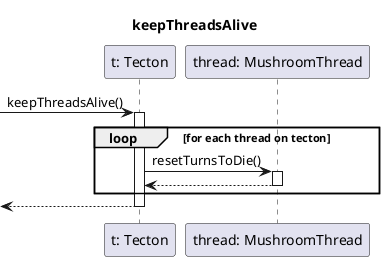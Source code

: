 @startuml endofround_tecton

title keepThreadsAlive

participant "t: Tecton" as tecton
participant "thread: MushroomThread" as thread

-> tecton: keepThreadsAlive()
activate tecton

loop for each thread on tecton
    tecton -> thread: resetTurnsToDie()
    activate thread
    tecton <-- thread
    deactivate thread
end
<-- tecton
deactivate tecton
@enduml

